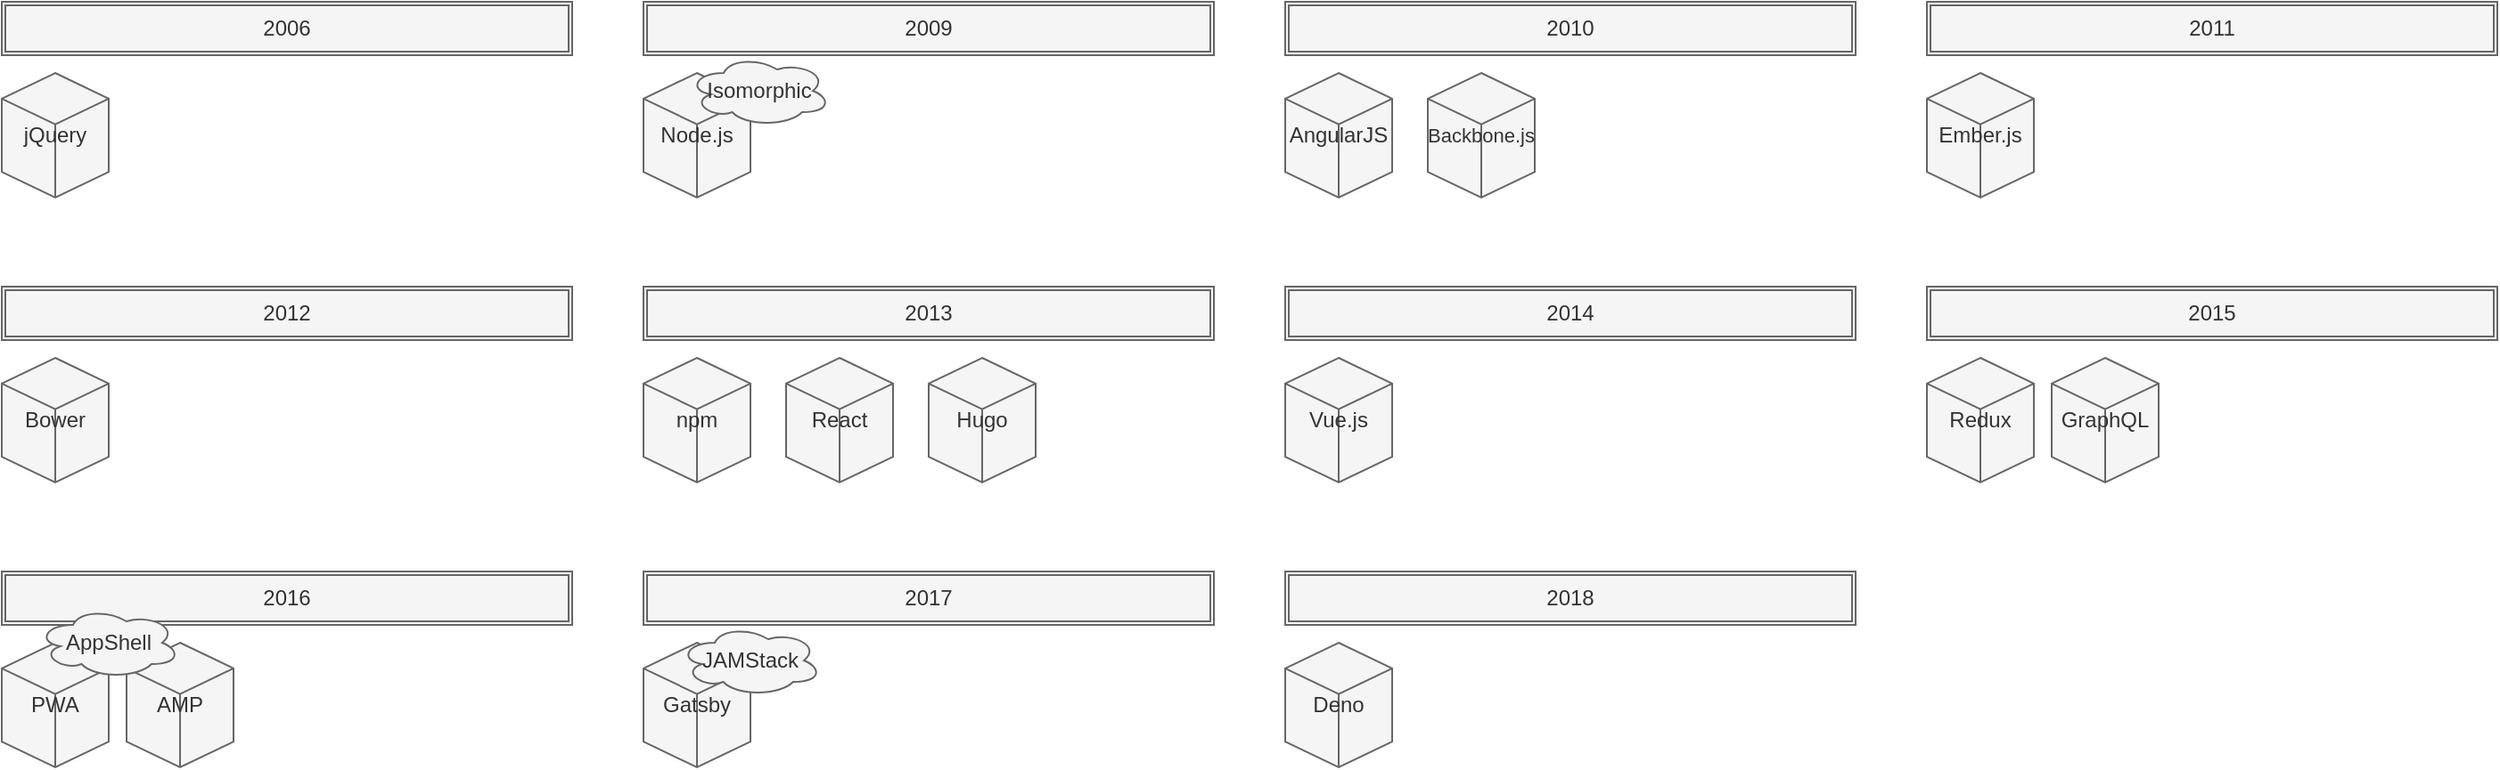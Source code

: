 <mxfile>
    <diagram id="LNP9S4-BVpzVc-00VTwb" name="Page-1">
        <mxGraphModel dx="586" dy="603" grid="1" gridSize="10" guides="1" tooltips="1" connect="1" arrows="1" fold="1" page="1" pageScale="1" pageWidth="850" pageHeight="1100" math="0" shadow="0">
            <root>
                <mxCell id="0"/>
                <mxCell id="1" parent="0"/>
                <mxCell id="8" value="2014" style="shape=ext;double=1;rounded=0;whiteSpace=wrap;html=1;shadow=0;sketch=0;fillColor=#f5f5f5;strokeColor=#666666;fontColor=#333333;" parent="1" vertex="1">
                    <mxGeometry x="720" y="160" width="320" height="30" as="geometry"/>
                </mxCell>
                <mxCell id="17" value="2012" style="shape=ext;double=1;rounded=0;whiteSpace=wrap;html=1;shadow=0;sketch=0;fillColor=#f5f5f5;strokeColor=#666666;fontColor=#333333;" parent="1" vertex="1">
                    <mxGeometry y="160" width="320" height="30" as="geometry"/>
                </mxCell>
                <mxCell id="26" value="2010" style="shape=ext;double=1;rounded=0;whiteSpace=wrap;html=1;shadow=0;sketch=0;fillColor=#f5f5f5;strokeColor=#666666;fontColor=#333333;" parent="1" vertex="1">
                    <mxGeometry x="720" width="320" height="30" as="geometry"/>
                </mxCell>
                <mxCell id="30" value="AngularJS" style="html=1;whiteSpace=wrap;shape=isoCube2;backgroundOutline=1;isoAngle=15;shadow=0;sketch=0;fillColor=#f5f5f5;strokeColor=#666666;fontColor=#333333;" parent="1" vertex="1">
                    <mxGeometry x="720" y="40" width="60" height="70" as="geometry"/>
                </mxCell>
                <mxCell id="32" value="2013" style="shape=ext;double=1;rounded=0;whiteSpace=wrap;html=1;shadow=0;sketch=0;fillColor=#f5f5f5;strokeColor=#666666;fontColor=#333333;" parent="1" vertex="1">
                    <mxGeometry x="360" y="160" width="320" height="30" as="geometry"/>
                </mxCell>
                <mxCell id="34" value="React" style="html=1;whiteSpace=wrap;shape=isoCube2;backgroundOutline=1;isoAngle=15;shadow=0;sketch=0;fillColor=#f5f5f5;strokeColor=#666666;fontColor=#333333;" parent="1" vertex="1">
                    <mxGeometry x="440" y="200" width="60" height="70" as="geometry"/>
                </mxCell>
                <mxCell id="36" value="2015" style="shape=ext;double=1;rounded=0;whiteSpace=wrap;html=1;shadow=0;sketch=0;fillColor=#f5f5f5;strokeColor=#666666;fontColor=#333333;" parent="1" vertex="1">
                    <mxGeometry x="1080" y="160" width="320" height="30" as="geometry"/>
                </mxCell>
                <mxCell id="39" value="Redux" style="html=1;whiteSpace=wrap;shape=isoCube2;backgroundOutline=1;isoAngle=15;shadow=0;sketch=0;fillColor=#f5f5f5;strokeColor=#666666;fontColor=#333333;" parent="1" vertex="1">
                    <mxGeometry x="1080" y="200" width="60" height="70" as="geometry"/>
                </mxCell>
                <mxCell id="40" value="Vue.js" style="html=1;whiteSpace=wrap;shape=isoCube2;backgroundOutline=1;isoAngle=15;shadow=0;sketch=0;fillColor=#f5f5f5;strokeColor=#666666;fontColor=#333333;" parent="1" vertex="1">
                    <mxGeometry x="720" y="200" width="60" height="70" as="geometry"/>
                </mxCell>
                <mxCell id="42" value="2017" style="shape=ext;double=1;rounded=0;whiteSpace=wrap;html=1;shadow=0;sketch=0;fillColor=#f5f5f5;strokeColor=#666666;fontColor=#333333;" parent="1" vertex="1">
                    <mxGeometry x="360" y="320" width="320" height="30" as="geometry"/>
                </mxCell>
                <mxCell id="44" value="Gatsby" style="html=1;whiteSpace=wrap;shape=isoCube2;backgroundOutline=1;isoAngle=15;shadow=0;sketch=0;fillColor=#f5f5f5;strokeColor=#666666;fontColor=#333333;" parent="1" vertex="1">
                    <mxGeometry x="360" y="360" width="60" height="70" as="geometry"/>
                </mxCell>
                <mxCell id="45" value="GraphQL" style="html=1;whiteSpace=wrap;shape=isoCube2;backgroundOutline=1;isoAngle=15;shadow=0;sketch=0;fillColor=#f5f5f5;strokeColor=#666666;fontColor=#333333;" parent="1" vertex="1">
                    <mxGeometry x="1150" y="200" width="60" height="70" as="geometry"/>
                </mxCell>
                <mxCell id="47" value="2018" style="shape=ext;double=1;rounded=0;whiteSpace=wrap;html=1;shadow=0;sketch=0;fillColor=#f5f5f5;strokeColor=#666666;fontColor=#333333;" parent="1" vertex="1">
                    <mxGeometry x="720" y="320" width="320" height="30" as="geometry"/>
                </mxCell>
                <mxCell id="49" value="Deno" style="html=1;whiteSpace=wrap;shape=isoCube2;backgroundOutline=1;isoAngle=15;shadow=0;sketch=0;fillColor=#f5f5f5;strokeColor=#666666;fontColor=#333333;" parent="1" vertex="1">
                    <mxGeometry x="720" y="360" width="60" height="70" as="geometry"/>
                </mxCell>
                <mxCell id="50" value="&lt;font style=&quot;font-size: 11px&quot;&gt;Backbone.js&lt;/font&gt;" style="html=1;whiteSpace=wrap;shape=isoCube2;backgroundOutline=1;isoAngle=15;shadow=0;sketch=0;fillColor=#f5f5f5;strokeColor=#666666;fontColor=#333333;" parent="1" vertex="1">
                    <mxGeometry x="800" y="40" width="60" height="70" as="geometry"/>
                </mxCell>
                <mxCell id="56" value="2011" style="shape=ext;double=1;rounded=0;whiteSpace=wrap;html=1;shadow=0;sketch=0;fillColor=#f5f5f5;strokeColor=#666666;fontColor=#333333;" parent="1" vertex="1">
                    <mxGeometry x="1080" width="320" height="30" as="geometry"/>
                </mxCell>
                <mxCell id="59" value="Ember.js" style="html=1;whiteSpace=wrap;shape=isoCube2;backgroundOutline=1;isoAngle=15;shadow=0;sketch=0;fillColor=#f5f5f5;strokeColor=#666666;fontColor=#333333;" parent="1" vertex="1">
                    <mxGeometry x="1080" y="40" width="60" height="70" as="geometry"/>
                </mxCell>
                <mxCell id="62" value="JAMStack" style="ellipse;shape=cloud;whiteSpace=wrap;html=1;shadow=0;sketch=0;fillColor=#f5f5f5;align=center;strokeColor=#666666;fontColor=#333333;" parent="1" vertex="1">
                    <mxGeometry x="380" y="350" width="80" height="40" as="geometry"/>
                </mxCell>
                <mxCell id="64" value="2016" style="shape=ext;double=1;rounded=0;whiteSpace=wrap;html=1;shadow=0;sketch=0;fillColor=#f5f5f5;strokeColor=#666666;fontColor=#333333;" parent="1" vertex="1">
                    <mxGeometry y="320" width="320" height="30" as="geometry"/>
                </mxCell>
                <mxCell id="68" value="PWA" style="html=1;whiteSpace=wrap;shape=isoCube2;backgroundOutline=1;isoAngle=15;shadow=0;sketch=0;fillColor=#f5f5f5;strokeColor=#666666;fontColor=#333333;" parent="1" vertex="1">
                    <mxGeometry y="360" width="60" height="70" as="geometry"/>
                </mxCell>
                <mxCell id="69" value="AMP" style="html=1;whiteSpace=wrap;shape=isoCube2;backgroundOutline=1;isoAngle=15;shadow=0;sketch=0;fillColor=#f5f5f5;strokeColor=#666666;fontColor=#333333;" parent="1" vertex="1">
                    <mxGeometry x="70" y="360" width="60" height="70" as="geometry"/>
                </mxCell>
                <mxCell id="70" value="AppShell" style="ellipse;shape=cloud;whiteSpace=wrap;html=1;shadow=0;sketch=0;fillColor=#f5f5f5;align=center;strokeColor=#666666;fontColor=#333333;" parent="1" vertex="1">
                    <mxGeometry x="20" y="340" width="80" height="40" as="geometry"/>
                </mxCell>
                <mxCell id="71" value="Hugo" style="html=1;whiteSpace=wrap;shape=isoCube2;backgroundOutline=1;isoAngle=15;shadow=0;sketch=0;fillColor=#f5f5f5;strokeColor=#666666;fontColor=#333333;" parent="1" vertex="1">
                    <mxGeometry x="520" y="200" width="60" height="70" as="geometry"/>
                </mxCell>
                <mxCell id="73" value="2009" style="shape=ext;double=1;rounded=0;whiteSpace=wrap;html=1;shadow=0;sketch=0;fillColor=#f5f5f5;strokeColor=#666666;fontColor=#333333;" parent="1" vertex="1">
                    <mxGeometry x="360" width="320" height="30" as="geometry"/>
                </mxCell>
                <mxCell id="74" value="Node.js" style="html=1;whiteSpace=wrap;shape=isoCube2;backgroundOutline=1;isoAngle=15;shadow=0;sketch=0;fillColor=#f5f5f5;strokeColor=#666666;fontColor=#333333;" parent="1" vertex="1">
                    <mxGeometry x="360" y="40" width="60" height="70" as="geometry"/>
                </mxCell>
                <mxCell id="80" value="2006" style="shape=ext;double=1;rounded=0;whiteSpace=wrap;html=1;shadow=0;sketch=0;fillColor=#f5f5f5;strokeColor=#666666;fontColor=#333333;" parent="1" vertex="1">
                    <mxGeometry width="320" height="30" as="geometry"/>
                </mxCell>
                <mxCell id="81" value="jQuery" style="html=1;whiteSpace=wrap;shape=isoCube2;backgroundOutline=1;isoAngle=15;shadow=0;sketch=0;fillColor=#f5f5f5;strokeColor=#666666;fontColor=#333333;" parent="1" vertex="1">
                    <mxGeometry y="40" width="60" height="70" as="geometry"/>
                </mxCell>
                <mxCell id="82" value="Bower" style="html=1;whiteSpace=wrap;shape=isoCube2;backgroundOutline=1;isoAngle=15;shadow=0;sketch=0;fillColor=#f5f5f5;strokeColor=#666666;fontColor=#333333;" parent="1" vertex="1">
                    <mxGeometry y="200" width="60" height="70" as="geometry"/>
                </mxCell>
                <mxCell id="83" value="npm" style="html=1;whiteSpace=wrap;shape=isoCube2;backgroundOutline=1;isoAngle=15;shadow=0;sketch=0;fillColor=#f5f5f5;strokeColor=#666666;fontColor=#333333;" parent="1" vertex="1">
                    <mxGeometry x="360" y="200" width="60" height="70" as="geometry"/>
                </mxCell>
                <mxCell id="84" value="Isomorphic" style="ellipse;shape=cloud;whiteSpace=wrap;html=1;shadow=0;sketch=0;fillColor=#f5f5f5;align=center;strokeColor=#666666;fontColor=#333333;" vertex="1" parent="1">
                    <mxGeometry x="385" y="30" width="80" height="40" as="geometry"/>
                </mxCell>
            </root>
        </mxGraphModel>
    </diagram>
</mxfile>